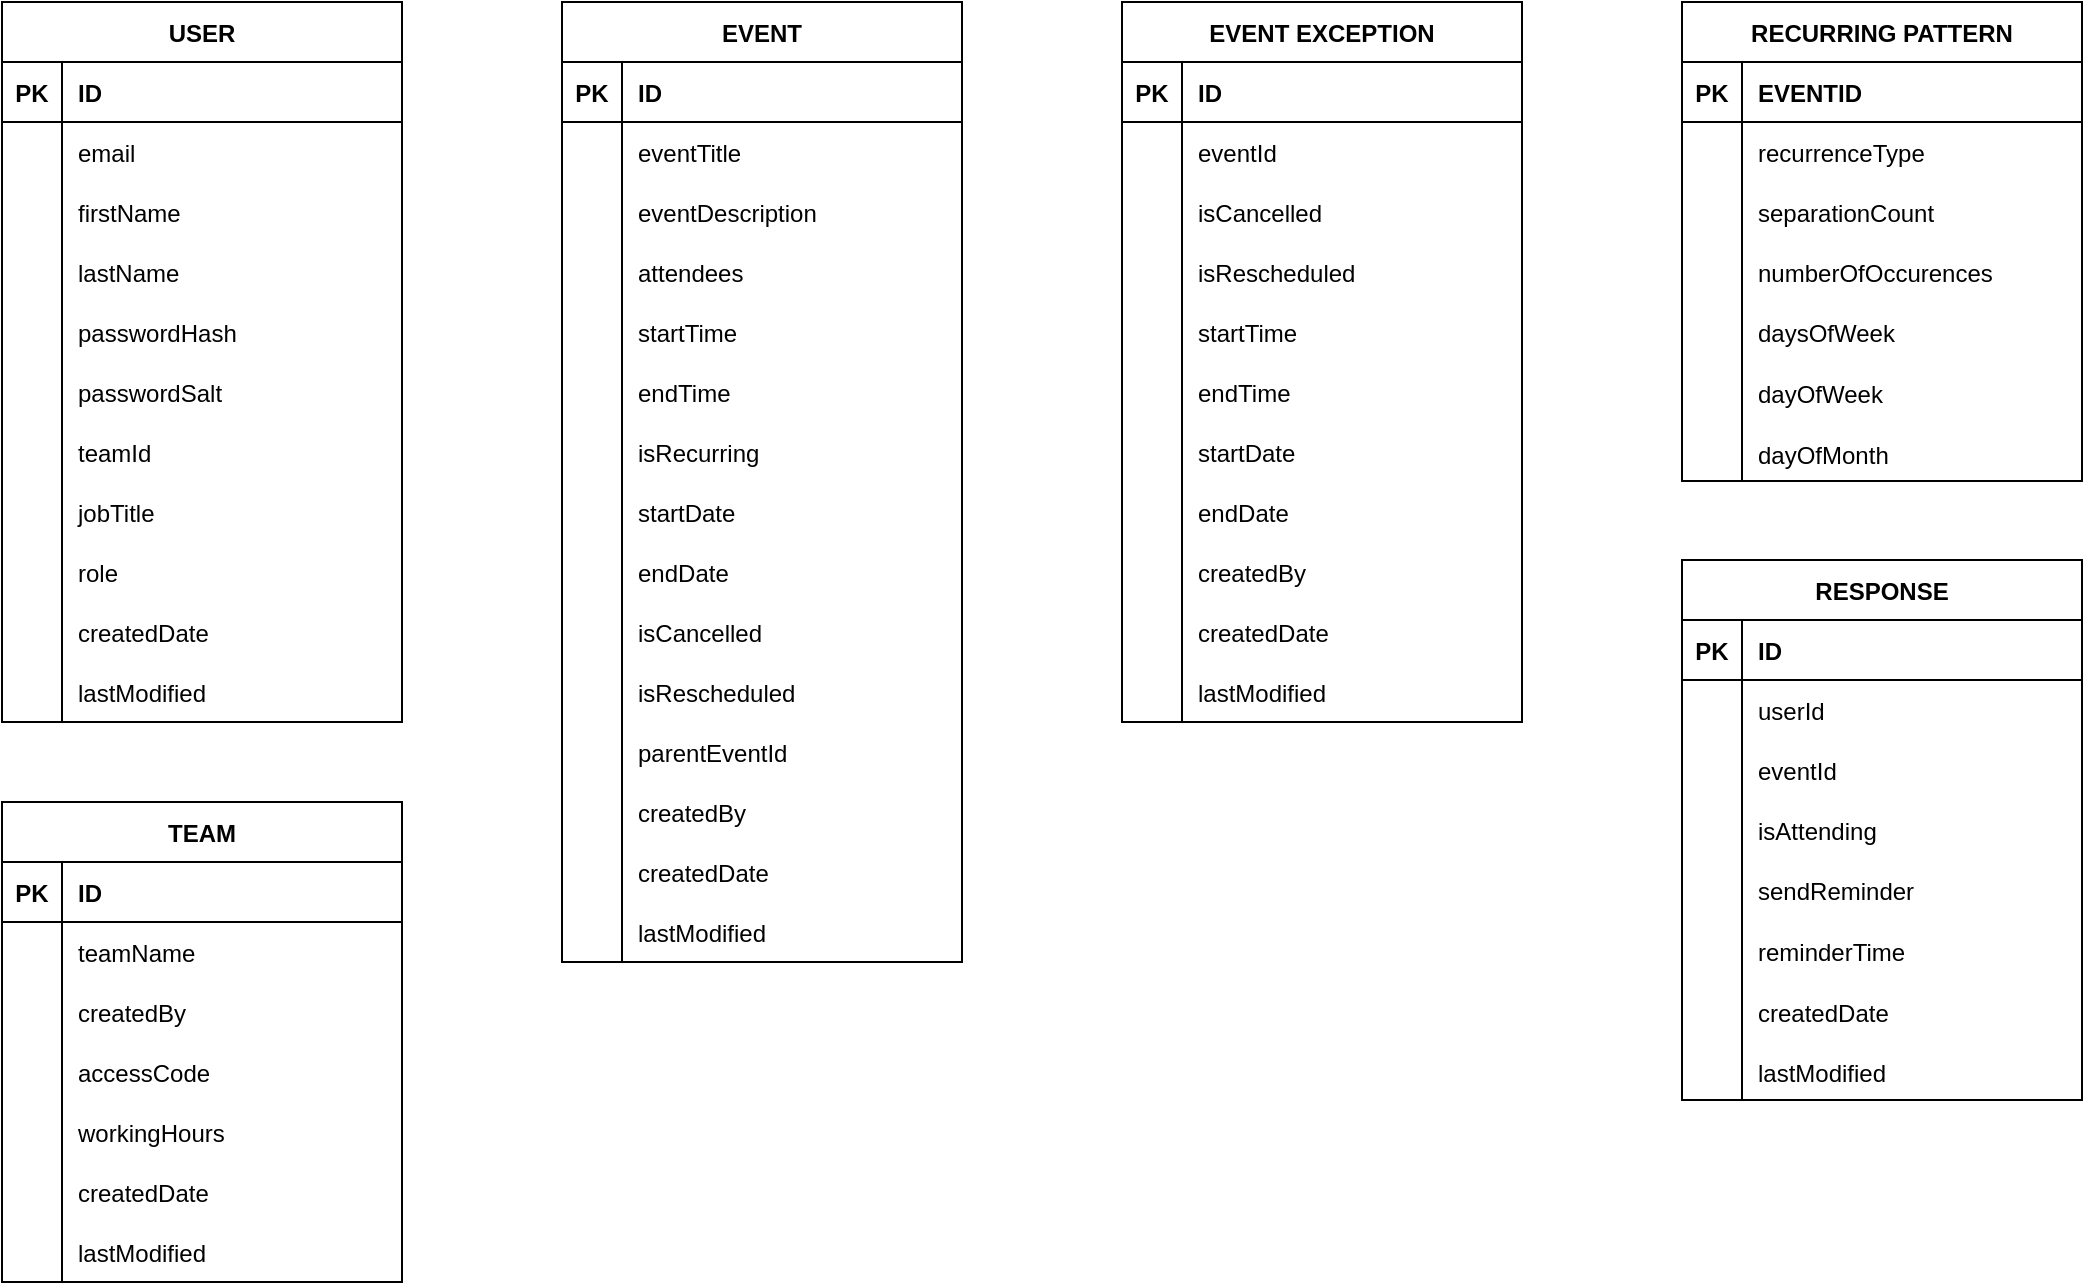 <mxfile version="21.2.8" type="device">
  <diagram id="R2lEEEUBdFMjLlhIrx00" name="Page-1">
    <mxGraphModel dx="1465" dy="653" grid="1" gridSize="10" guides="1" tooltips="1" connect="1" arrows="1" fold="1" page="1" pageScale="1" pageWidth="1169" pageHeight="827" math="0" shadow="0" extFonts="Permanent Marker^https://fonts.googleapis.com/css?family=Permanent+Marker">
      <root>
        <mxCell id="0" />
        <mxCell id="1" parent="0" />
        <object label="USER" teamId="teamId&#xa;teamId&#xa;" placeholders="1" id="lhX8aBAA-CN6_TQrvfnU-5">
          <mxCell style="shape=table;startSize=30;container=1;collapsible=1;childLayout=tableLayout;fixedRows=1;rowLines=0;fontStyle=1;align=center;resizeLast=1;movable=1;resizable=1;rotatable=1;deletable=1;editable=1;connectable=1;" parent="1" vertex="1">
            <mxGeometry x="80" y="80" width="200" height="360" as="geometry">
              <mxRectangle x="440" y="80" width="70" height="30" as="alternateBounds" />
            </mxGeometry>
          </mxCell>
        </object>
        <mxCell id="lhX8aBAA-CN6_TQrvfnU-6" value="" style="shape=tableRow;horizontal=0;startSize=0;swimlaneHead=0;swimlaneBody=0;fillColor=none;collapsible=0;dropTarget=0;points=[[0,0.5],[1,0.5]];portConstraint=eastwest;top=0;left=0;right=0;bottom=1;" parent="lhX8aBAA-CN6_TQrvfnU-5" vertex="1">
          <mxGeometry y="30" width="200" height="30" as="geometry" />
        </mxCell>
        <mxCell id="lhX8aBAA-CN6_TQrvfnU-7" value="PK" style="shape=partialRectangle;connectable=0;fillColor=none;top=0;left=0;bottom=0;right=0;fontStyle=1;overflow=hidden;" parent="lhX8aBAA-CN6_TQrvfnU-6" vertex="1">
          <mxGeometry width="30" height="30" as="geometry">
            <mxRectangle width="30" height="30" as="alternateBounds" />
          </mxGeometry>
        </mxCell>
        <mxCell id="lhX8aBAA-CN6_TQrvfnU-8" value="ID" style="shape=partialRectangle;connectable=0;fillColor=none;top=0;left=0;bottom=0;right=0;align=left;spacingLeft=6;fontStyle=1;overflow=hidden;" parent="lhX8aBAA-CN6_TQrvfnU-6" vertex="1">
          <mxGeometry x="30" width="170" height="30" as="geometry">
            <mxRectangle width="170" height="30" as="alternateBounds" />
          </mxGeometry>
        </mxCell>
        <mxCell id="lhX8aBAA-CN6_TQrvfnU-9" value="" style="shape=tableRow;horizontal=0;startSize=0;swimlaneHead=0;swimlaneBody=0;fillColor=none;collapsible=0;dropTarget=0;points=[[0,0.5],[1,0.5]];portConstraint=eastwest;top=0;left=0;right=0;bottom=0;" parent="lhX8aBAA-CN6_TQrvfnU-5" vertex="1">
          <mxGeometry y="60" width="200" height="30" as="geometry" />
        </mxCell>
        <mxCell id="lhX8aBAA-CN6_TQrvfnU-10" value="" style="shape=partialRectangle;connectable=0;fillColor=none;top=0;left=0;bottom=0;right=0;editable=1;overflow=hidden;" parent="lhX8aBAA-CN6_TQrvfnU-9" vertex="1">
          <mxGeometry width="30" height="30" as="geometry">
            <mxRectangle width="30" height="30" as="alternateBounds" />
          </mxGeometry>
        </mxCell>
        <mxCell id="lhX8aBAA-CN6_TQrvfnU-11" value="email" style="shape=partialRectangle;connectable=0;fillColor=none;top=0;left=0;bottom=0;right=0;align=left;spacingLeft=6;overflow=hidden;" parent="lhX8aBAA-CN6_TQrvfnU-9" vertex="1">
          <mxGeometry x="30" width="170" height="30" as="geometry">
            <mxRectangle width="170" height="30" as="alternateBounds" />
          </mxGeometry>
        </mxCell>
        <mxCell id="lhX8aBAA-CN6_TQrvfnU-12" value="" style="shape=tableRow;horizontal=0;startSize=0;swimlaneHead=0;swimlaneBody=0;fillColor=none;collapsible=0;dropTarget=0;points=[[0,0.5],[1,0.5]];portConstraint=eastwest;top=0;left=0;right=0;bottom=0;" parent="lhX8aBAA-CN6_TQrvfnU-5" vertex="1">
          <mxGeometry y="90" width="200" height="30" as="geometry" />
        </mxCell>
        <mxCell id="lhX8aBAA-CN6_TQrvfnU-13" value="" style="shape=partialRectangle;connectable=0;fillColor=none;top=0;left=0;bottom=0;right=0;editable=1;overflow=hidden;" parent="lhX8aBAA-CN6_TQrvfnU-12" vertex="1">
          <mxGeometry width="30" height="30" as="geometry">
            <mxRectangle width="30" height="30" as="alternateBounds" />
          </mxGeometry>
        </mxCell>
        <mxCell id="lhX8aBAA-CN6_TQrvfnU-14" value="firstName" style="shape=partialRectangle;connectable=0;fillColor=none;top=0;left=0;bottom=0;right=0;align=left;spacingLeft=6;overflow=hidden;" parent="lhX8aBAA-CN6_TQrvfnU-12" vertex="1">
          <mxGeometry x="30" width="170" height="30" as="geometry">
            <mxRectangle width="170" height="30" as="alternateBounds" />
          </mxGeometry>
        </mxCell>
        <mxCell id="lhX8aBAA-CN6_TQrvfnU-15" value="" style="shape=tableRow;horizontal=0;startSize=0;swimlaneHead=0;swimlaneBody=0;fillColor=none;collapsible=0;dropTarget=0;points=[[0,0.5],[1,0.5]];portConstraint=eastwest;top=0;left=0;right=0;bottom=0;" parent="lhX8aBAA-CN6_TQrvfnU-5" vertex="1">
          <mxGeometry y="120" width="200" height="30" as="geometry" />
        </mxCell>
        <mxCell id="lhX8aBAA-CN6_TQrvfnU-16" value="" style="shape=partialRectangle;connectable=0;fillColor=none;top=0;left=0;bottom=0;right=0;editable=1;overflow=hidden;" parent="lhX8aBAA-CN6_TQrvfnU-15" vertex="1">
          <mxGeometry width="30" height="30" as="geometry">
            <mxRectangle width="30" height="30" as="alternateBounds" />
          </mxGeometry>
        </mxCell>
        <object label="lastName" teamId="" id="lhX8aBAA-CN6_TQrvfnU-17">
          <mxCell style="shape=partialRectangle;connectable=0;fillColor=none;top=0;left=0;bottom=0;right=0;align=left;spacingLeft=6;overflow=hidden;" parent="lhX8aBAA-CN6_TQrvfnU-15" vertex="1">
            <mxGeometry x="30" width="170" height="30" as="geometry">
              <mxRectangle width="170" height="30" as="alternateBounds" />
            </mxGeometry>
          </mxCell>
        </object>
        <object label="passwordHash" teamId="" id="lhX8aBAA-CN6_TQrvfnU-18">
          <mxCell style="shape=partialRectangle;connectable=0;fillColor=none;top=0;left=0;bottom=0;right=0;align=left;spacingLeft=6;overflow=hidden;" parent="1" vertex="1">
            <mxGeometry x="110" y="230" width="150" height="30" as="geometry">
              <mxRectangle width="150" height="30" as="alternateBounds" />
            </mxGeometry>
          </mxCell>
        </object>
        <object label="passwordSalt" teamId="" id="lhX8aBAA-CN6_TQrvfnU-19">
          <mxCell style="shape=partialRectangle;connectable=0;fillColor=none;top=0;left=0;bottom=0;right=0;align=left;spacingLeft=6;overflow=hidden;" parent="1" vertex="1">
            <mxGeometry x="110" y="260" width="150" height="30" as="geometry">
              <mxRectangle width="150" height="30" as="alternateBounds" />
            </mxGeometry>
          </mxCell>
        </object>
        <object label="teamId" teamId="" id="lhX8aBAA-CN6_TQrvfnU-20">
          <mxCell style="shape=partialRectangle;connectable=0;fillColor=none;top=0;left=0;bottom=0;right=0;align=left;spacingLeft=6;overflow=hidden;" parent="1" vertex="1">
            <mxGeometry x="110" y="290" width="150" height="30" as="geometry">
              <mxRectangle width="150" height="30" as="alternateBounds" />
            </mxGeometry>
          </mxCell>
        </object>
        <object label="jobTitle" teamId="" id="lhX8aBAA-CN6_TQrvfnU-21">
          <mxCell style="shape=partialRectangle;connectable=0;fillColor=none;top=0;left=0;bottom=0;right=0;align=left;spacingLeft=6;overflow=hidden;" parent="1" vertex="1">
            <mxGeometry x="110" y="320" width="150" height="30" as="geometry">
              <mxRectangle width="150" height="30" as="alternateBounds" />
            </mxGeometry>
          </mxCell>
        </object>
        <mxCell id="lhX8aBAA-CN6_TQrvfnU-22" value="" style="endArrow=none;html=1;rounded=0;" parent="1" edge="1">
          <mxGeometry width="50" height="50" relative="1" as="geometry">
            <mxPoint x="110" y="440" as="sourcePoint" />
            <mxPoint x="110" y="230" as="targetPoint" />
          </mxGeometry>
        </mxCell>
        <object label="TEAM" teamId="teamId&#xa;teamId&#xa;" placeholders="1" id="lhX8aBAA-CN6_TQrvfnU-23">
          <mxCell style="shape=table;startSize=30;container=1;collapsible=1;childLayout=tableLayout;fixedRows=1;rowLines=0;fontStyle=1;align=center;resizeLast=1;movable=1;resizable=1;rotatable=1;deletable=1;editable=1;connectable=1;" parent="1" vertex="1">
            <mxGeometry x="80" y="480" width="200" height="240" as="geometry">
              <mxRectangle x="440" y="80" width="70" height="30" as="alternateBounds" />
            </mxGeometry>
          </mxCell>
        </object>
        <mxCell id="lhX8aBAA-CN6_TQrvfnU-24" value="" style="shape=tableRow;horizontal=0;startSize=0;swimlaneHead=0;swimlaneBody=0;fillColor=none;collapsible=0;dropTarget=0;points=[[0,0.5],[1,0.5]];portConstraint=eastwest;top=0;left=0;right=0;bottom=1;" parent="lhX8aBAA-CN6_TQrvfnU-23" vertex="1">
          <mxGeometry y="30" width="200" height="30" as="geometry" />
        </mxCell>
        <mxCell id="lhX8aBAA-CN6_TQrvfnU-25" value="PK" style="shape=partialRectangle;connectable=0;fillColor=none;top=0;left=0;bottom=0;right=0;fontStyle=1;overflow=hidden;" parent="lhX8aBAA-CN6_TQrvfnU-24" vertex="1">
          <mxGeometry width="30" height="30" as="geometry">
            <mxRectangle width="30" height="30" as="alternateBounds" />
          </mxGeometry>
        </mxCell>
        <mxCell id="lhX8aBAA-CN6_TQrvfnU-26" value="ID" style="shape=partialRectangle;connectable=0;fillColor=none;top=0;left=0;bottom=0;right=0;align=left;spacingLeft=6;fontStyle=1;overflow=hidden;" parent="lhX8aBAA-CN6_TQrvfnU-24" vertex="1">
          <mxGeometry x="30" width="170" height="30" as="geometry">
            <mxRectangle width="170" height="30" as="alternateBounds" />
          </mxGeometry>
        </mxCell>
        <mxCell id="lhX8aBAA-CN6_TQrvfnU-27" value="" style="shape=tableRow;horizontal=0;startSize=0;swimlaneHead=0;swimlaneBody=0;fillColor=none;collapsible=0;dropTarget=0;points=[[0,0.5],[1,0.5]];portConstraint=eastwest;top=0;left=0;right=0;bottom=0;" parent="lhX8aBAA-CN6_TQrvfnU-23" vertex="1">
          <mxGeometry y="60" width="200" height="30" as="geometry" />
        </mxCell>
        <mxCell id="lhX8aBAA-CN6_TQrvfnU-28" value="" style="shape=partialRectangle;connectable=0;fillColor=none;top=0;left=0;bottom=0;right=0;editable=1;overflow=hidden;" parent="lhX8aBAA-CN6_TQrvfnU-27" vertex="1">
          <mxGeometry width="30" height="30" as="geometry">
            <mxRectangle width="30" height="30" as="alternateBounds" />
          </mxGeometry>
        </mxCell>
        <mxCell id="lhX8aBAA-CN6_TQrvfnU-29" value="teamName" style="shape=partialRectangle;connectable=0;fillColor=none;top=0;left=0;bottom=0;right=0;align=left;spacingLeft=6;overflow=hidden;" parent="lhX8aBAA-CN6_TQrvfnU-27" vertex="1">
          <mxGeometry x="30" width="170" height="30" as="geometry">
            <mxRectangle width="170" height="30" as="alternateBounds" />
          </mxGeometry>
        </mxCell>
        <mxCell id="lhX8aBAA-CN6_TQrvfnU-30" value="" style="shape=tableRow;horizontal=0;startSize=0;swimlaneHead=0;swimlaneBody=0;fillColor=none;collapsible=0;dropTarget=0;points=[[0,0.5],[1,0.5]];portConstraint=eastwest;top=0;left=0;right=0;bottom=0;" parent="lhX8aBAA-CN6_TQrvfnU-23" vertex="1">
          <mxGeometry y="90" width="200" height="30" as="geometry" />
        </mxCell>
        <mxCell id="lhX8aBAA-CN6_TQrvfnU-31" value="" style="shape=partialRectangle;connectable=0;fillColor=none;top=0;left=0;bottom=0;right=0;editable=1;overflow=hidden;" parent="lhX8aBAA-CN6_TQrvfnU-30" vertex="1">
          <mxGeometry width="30" height="30" as="geometry">
            <mxRectangle width="30" height="30" as="alternateBounds" />
          </mxGeometry>
        </mxCell>
        <mxCell id="lhX8aBAA-CN6_TQrvfnU-32" value="createdBy" style="shape=partialRectangle;connectable=0;fillColor=none;top=0;left=0;bottom=0;right=0;align=left;spacingLeft=6;overflow=hidden;" parent="lhX8aBAA-CN6_TQrvfnU-30" vertex="1">
          <mxGeometry x="30" width="170" height="30" as="geometry">
            <mxRectangle width="170" height="30" as="alternateBounds" />
          </mxGeometry>
        </mxCell>
        <mxCell id="lhX8aBAA-CN6_TQrvfnU-33" value="" style="shape=tableRow;horizontal=0;startSize=0;swimlaneHead=0;swimlaneBody=0;fillColor=none;collapsible=0;dropTarget=0;points=[[0,0.5],[1,0.5]];portConstraint=eastwest;top=0;left=0;right=0;bottom=0;" parent="lhX8aBAA-CN6_TQrvfnU-23" vertex="1">
          <mxGeometry y="120" width="200" height="30" as="geometry" />
        </mxCell>
        <mxCell id="lhX8aBAA-CN6_TQrvfnU-34" value="" style="shape=partialRectangle;connectable=0;fillColor=none;top=0;left=0;bottom=0;right=0;editable=1;overflow=hidden;" parent="lhX8aBAA-CN6_TQrvfnU-33" vertex="1">
          <mxGeometry width="30" height="30" as="geometry">
            <mxRectangle width="30" height="30" as="alternateBounds" />
          </mxGeometry>
        </mxCell>
        <object label="accessCode" teamId="" id="lhX8aBAA-CN6_TQrvfnU-35">
          <mxCell style="shape=partialRectangle;connectable=0;fillColor=none;top=0;left=0;bottom=0;right=0;align=left;spacingLeft=6;overflow=hidden;" parent="lhX8aBAA-CN6_TQrvfnU-33" vertex="1">
            <mxGeometry x="30" width="170" height="30" as="geometry">
              <mxRectangle width="170" height="30" as="alternateBounds" />
            </mxGeometry>
          </mxCell>
        </object>
        <object label="EVENT" teamId="teamId&#xa;teamId&#xa;" placeholders="1" id="ROYj8HqKsCZeWACCtqD5-10">
          <mxCell style="shape=table;startSize=30;container=1;collapsible=1;childLayout=tableLayout;fixedRows=1;rowLines=0;fontStyle=1;align=center;resizeLast=1;movable=1;resizable=1;rotatable=1;deletable=1;editable=1;connectable=1;" parent="1" vertex="1">
            <mxGeometry x="360" y="80" width="200" height="480" as="geometry">
              <mxRectangle x="440" y="80" width="70" height="30" as="alternateBounds" />
            </mxGeometry>
          </mxCell>
        </object>
        <mxCell id="ROYj8HqKsCZeWACCtqD5-11" value="" style="shape=tableRow;horizontal=0;startSize=0;swimlaneHead=0;swimlaneBody=0;fillColor=none;collapsible=0;dropTarget=0;points=[[0,0.5],[1,0.5]];portConstraint=eastwest;top=0;left=0;right=0;bottom=1;" parent="ROYj8HqKsCZeWACCtqD5-10" vertex="1">
          <mxGeometry y="30" width="200" height="30" as="geometry" />
        </mxCell>
        <mxCell id="ROYj8HqKsCZeWACCtqD5-12" value="PK" style="shape=partialRectangle;connectable=0;fillColor=none;top=0;left=0;bottom=0;right=0;fontStyle=1;overflow=hidden;" parent="ROYj8HqKsCZeWACCtqD5-11" vertex="1">
          <mxGeometry width="30" height="30" as="geometry">
            <mxRectangle width="30" height="30" as="alternateBounds" />
          </mxGeometry>
        </mxCell>
        <mxCell id="ROYj8HqKsCZeWACCtqD5-13" value="ID" style="shape=partialRectangle;connectable=0;fillColor=none;top=0;left=0;bottom=0;right=0;align=left;spacingLeft=6;fontStyle=1;overflow=hidden;" parent="ROYj8HqKsCZeWACCtqD5-11" vertex="1">
          <mxGeometry x="30" width="170" height="30" as="geometry">
            <mxRectangle width="170" height="30" as="alternateBounds" />
          </mxGeometry>
        </mxCell>
        <mxCell id="ROYj8HqKsCZeWACCtqD5-14" value="" style="shape=tableRow;horizontal=0;startSize=0;swimlaneHead=0;swimlaneBody=0;fillColor=none;collapsible=0;dropTarget=0;points=[[0,0.5],[1,0.5]];portConstraint=eastwest;top=0;left=0;right=0;bottom=0;" parent="ROYj8HqKsCZeWACCtqD5-10" vertex="1">
          <mxGeometry y="60" width="200" height="30" as="geometry" />
        </mxCell>
        <mxCell id="ROYj8HqKsCZeWACCtqD5-15" value="" style="shape=partialRectangle;connectable=0;fillColor=none;top=0;left=0;bottom=0;right=0;editable=1;overflow=hidden;" parent="ROYj8HqKsCZeWACCtqD5-14" vertex="1">
          <mxGeometry width="30" height="30" as="geometry">
            <mxRectangle width="30" height="30" as="alternateBounds" />
          </mxGeometry>
        </mxCell>
        <mxCell id="ROYj8HqKsCZeWACCtqD5-16" value="eventTitle" style="shape=partialRectangle;connectable=0;fillColor=none;top=0;left=0;bottom=0;right=0;align=left;spacingLeft=6;overflow=hidden;" parent="ROYj8HqKsCZeWACCtqD5-14" vertex="1">
          <mxGeometry x="30" width="170" height="30" as="geometry">
            <mxRectangle width="170" height="30" as="alternateBounds" />
          </mxGeometry>
        </mxCell>
        <mxCell id="ROYj8HqKsCZeWACCtqD5-17" value="" style="shape=tableRow;horizontal=0;startSize=0;swimlaneHead=0;swimlaneBody=0;fillColor=none;collapsible=0;dropTarget=0;points=[[0,0.5],[1,0.5]];portConstraint=eastwest;top=0;left=0;right=0;bottom=0;" parent="ROYj8HqKsCZeWACCtqD5-10" vertex="1">
          <mxGeometry y="90" width="200" height="30" as="geometry" />
        </mxCell>
        <mxCell id="ROYj8HqKsCZeWACCtqD5-18" value="" style="shape=partialRectangle;connectable=0;fillColor=none;top=0;left=0;bottom=0;right=0;editable=1;overflow=hidden;" parent="ROYj8HqKsCZeWACCtqD5-17" vertex="1">
          <mxGeometry width="30" height="30" as="geometry">
            <mxRectangle width="30" height="30" as="alternateBounds" />
          </mxGeometry>
        </mxCell>
        <mxCell id="ROYj8HqKsCZeWACCtqD5-19" value="eventDescription" style="shape=partialRectangle;connectable=0;fillColor=none;top=0;left=0;bottom=0;right=0;align=left;spacingLeft=6;overflow=hidden;" parent="ROYj8HqKsCZeWACCtqD5-17" vertex="1">
          <mxGeometry x="30" width="170" height="30" as="geometry">
            <mxRectangle width="170" height="30" as="alternateBounds" />
          </mxGeometry>
        </mxCell>
        <mxCell id="ROYj8HqKsCZeWACCtqD5-20" value="" style="shape=tableRow;horizontal=0;startSize=0;swimlaneHead=0;swimlaneBody=0;fillColor=none;collapsible=0;dropTarget=0;points=[[0,0.5],[1,0.5]];portConstraint=eastwest;top=0;left=0;right=0;bottom=0;" parent="ROYj8HqKsCZeWACCtqD5-10" vertex="1">
          <mxGeometry y="120" width="200" height="30" as="geometry" />
        </mxCell>
        <mxCell id="ROYj8HqKsCZeWACCtqD5-21" value="" style="shape=partialRectangle;connectable=0;fillColor=none;top=0;left=0;bottom=0;right=0;editable=1;overflow=hidden;" parent="ROYj8HqKsCZeWACCtqD5-20" vertex="1">
          <mxGeometry width="30" height="30" as="geometry">
            <mxRectangle width="30" height="30" as="alternateBounds" />
          </mxGeometry>
        </mxCell>
        <object label="attendees" teamId="" id="ROYj8HqKsCZeWACCtqD5-22">
          <mxCell style="shape=partialRectangle;connectable=0;fillColor=none;top=0;left=0;bottom=0;right=0;align=left;spacingLeft=6;overflow=hidden;" parent="ROYj8HqKsCZeWACCtqD5-20" vertex="1">
            <mxGeometry x="30" width="170" height="30" as="geometry">
              <mxRectangle width="170" height="30" as="alternateBounds" />
            </mxGeometry>
          </mxCell>
        </object>
        <object label="startTime" teamId="" id="ROYj8HqKsCZeWACCtqD5-23">
          <mxCell style="shape=partialRectangle;connectable=0;fillColor=none;top=0;left=0;bottom=0;right=0;align=left;spacingLeft=6;overflow=hidden;" parent="1" vertex="1">
            <mxGeometry x="390" y="230" width="150" height="30" as="geometry">
              <mxRectangle width="150" height="30" as="alternateBounds" />
            </mxGeometry>
          </mxCell>
        </object>
        <object label="endTime" teamId="" id="ROYj8HqKsCZeWACCtqD5-24">
          <mxCell style="shape=partialRectangle;connectable=0;fillColor=none;top=0;left=0;bottom=0;right=0;align=left;spacingLeft=6;overflow=hidden;" parent="1" vertex="1">
            <mxGeometry x="390" y="260" width="150" height="30" as="geometry">
              <mxRectangle width="150" height="30" as="alternateBounds" />
            </mxGeometry>
          </mxCell>
        </object>
        <object label="isRecurring" teamId="" id="ROYj8HqKsCZeWACCtqD5-25">
          <mxCell style="shape=partialRectangle;connectable=0;fillColor=none;top=0;left=0;bottom=0;right=0;align=left;spacingLeft=6;overflow=hidden;" parent="1" vertex="1">
            <mxGeometry x="390" y="290" width="150" height="30" as="geometry">
              <mxRectangle width="150" height="30" as="alternateBounds" />
            </mxGeometry>
          </mxCell>
        </object>
        <object label="startDate" teamId="" id="ROYj8HqKsCZeWACCtqD5-26">
          <mxCell style="shape=partialRectangle;connectable=0;fillColor=none;top=0;left=0;bottom=0;right=0;align=left;spacingLeft=6;overflow=hidden;" parent="1" vertex="1">
            <mxGeometry x="390" y="320" width="150" height="30" as="geometry">
              <mxRectangle width="150" height="30" as="alternateBounds" />
            </mxGeometry>
          </mxCell>
        </object>
        <mxCell id="ROYj8HqKsCZeWACCtqD5-27" value="" style="endArrow=none;html=1;rounded=0;" parent="1" edge="1">
          <mxGeometry width="50" height="50" relative="1" as="geometry">
            <mxPoint x="390" y="560" as="sourcePoint" />
            <mxPoint x="390" y="230" as="targetPoint" />
          </mxGeometry>
        </mxCell>
        <object label="RESPONSE" teamId="teamId&#xa;teamId&#xa;" placeholders="1" id="ROYj8HqKsCZeWACCtqD5-28">
          <mxCell style="shape=table;startSize=30;container=1;collapsible=1;childLayout=tableLayout;fixedRows=1;rowLines=0;fontStyle=1;align=center;resizeLast=1;movable=1;resizable=1;rotatable=1;deletable=1;editable=1;connectable=1;" parent="1" vertex="1">
            <mxGeometry x="920" y="359" width="200" height="270" as="geometry">
              <mxRectangle x="440" y="80" width="70" height="30" as="alternateBounds" />
            </mxGeometry>
          </mxCell>
        </object>
        <mxCell id="ROYj8HqKsCZeWACCtqD5-29" value="" style="shape=tableRow;horizontal=0;startSize=0;swimlaneHead=0;swimlaneBody=0;fillColor=none;collapsible=0;dropTarget=0;points=[[0,0.5],[1,0.5]];portConstraint=eastwest;top=0;left=0;right=0;bottom=1;" parent="ROYj8HqKsCZeWACCtqD5-28" vertex="1">
          <mxGeometry y="30" width="200" height="30" as="geometry" />
        </mxCell>
        <mxCell id="ROYj8HqKsCZeWACCtqD5-30" value="PK" style="shape=partialRectangle;connectable=0;fillColor=none;top=0;left=0;bottom=0;right=0;fontStyle=1;overflow=hidden;" parent="ROYj8HqKsCZeWACCtqD5-29" vertex="1">
          <mxGeometry width="30" height="30" as="geometry">
            <mxRectangle width="30" height="30" as="alternateBounds" />
          </mxGeometry>
        </mxCell>
        <mxCell id="ROYj8HqKsCZeWACCtqD5-31" value="ID" style="shape=partialRectangle;connectable=0;fillColor=none;top=0;left=0;bottom=0;right=0;align=left;spacingLeft=6;fontStyle=1;overflow=hidden;" parent="ROYj8HqKsCZeWACCtqD5-29" vertex="1">
          <mxGeometry x="30" width="170" height="30" as="geometry">
            <mxRectangle width="170" height="30" as="alternateBounds" />
          </mxGeometry>
        </mxCell>
        <mxCell id="ROYj8HqKsCZeWACCtqD5-32" value="" style="shape=tableRow;horizontal=0;startSize=0;swimlaneHead=0;swimlaneBody=0;fillColor=none;collapsible=0;dropTarget=0;points=[[0,0.5],[1,0.5]];portConstraint=eastwest;top=0;left=0;right=0;bottom=0;" parent="ROYj8HqKsCZeWACCtqD5-28" vertex="1">
          <mxGeometry y="60" width="200" height="30" as="geometry" />
        </mxCell>
        <mxCell id="ROYj8HqKsCZeWACCtqD5-33" value="" style="shape=partialRectangle;connectable=0;fillColor=none;top=0;left=0;bottom=0;right=0;editable=1;overflow=hidden;" parent="ROYj8HqKsCZeWACCtqD5-32" vertex="1">
          <mxGeometry width="30" height="30" as="geometry">
            <mxRectangle width="30" height="30" as="alternateBounds" />
          </mxGeometry>
        </mxCell>
        <mxCell id="ROYj8HqKsCZeWACCtqD5-34" value="userId" style="shape=partialRectangle;connectable=0;fillColor=none;top=0;left=0;bottom=0;right=0;align=left;spacingLeft=6;overflow=hidden;" parent="ROYj8HqKsCZeWACCtqD5-32" vertex="1">
          <mxGeometry x="30" width="170" height="30" as="geometry">
            <mxRectangle width="170" height="30" as="alternateBounds" />
          </mxGeometry>
        </mxCell>
        <mxCell id="ROYj8HqKsCZeWACCtqD5-35" value="" style="shape=tableRow;horizontal=0;startSize=0;swimlaneHead=0;swimlaneBody=0;fillColor=none;collapsible=0;dropTarget=0;points=[[0,0.5],[1,0.5]];portConstraint=eastwest;top=0;left=0;right=0;bottom=0;" parent="ROYj8HqKsCZeWACCtqD5-28" vertex="1">
          <mxGeometry y="90" width="200" height="30" as="geometry" />
        </mxCell>
        <mxCell id="ROYj8HqKsCZeWACCtqD5-36" value="" style="shape=partialRectangle;connectable=0;fillColor=none;top=0;left=0;bottom=0;right=0;editable=1;overflow=hidden;" parent="ROYj8HqKsCZeWACCtqD5-35" vertex="1">
          <mxGeometry width="30" height="30" as="geometry">
            <mxRectangle width="30" height="30" as="alternateBounds" />
          </mxGeometry>
        </mxCell>
        <mxCell id="ROYj8HqKsCZeWACCtqD5-37" value="eventId" style="shape=partialRectangle;connectable=0;fillColor=none;top=0;left=0;bottom=0;right=0;align=left;spacingLeft=6;overflow=hidden;" parent="ROYj8HqKsCZeWACCtqD5-35" vertex="1">
          <mxGeometry x="30" width="170" height="30" as="geometry">
            <mxRectangle width="170" height="30" as="alternateBounds" />
          </mxGeometry>
        </mxCell>
        <mxCell id="ROYj8HqKsCZeWACCtqD5-38" value="" style="shape=tableRow;horizontal=0;startSize=0;swimlaneHead=0;swimlaneBody=0;fillColor=none;collapsible=0;dropTarget=0;points=[[0,0.5],[1,0.5]];portConstraint=eastwest;top=0;left=0;right=0;bottom=0;" parent="ROYj8HqKsCZeWACCtqD5-28" vertex="1">
          <mxGeometry y="120" width="200" height="30" as="geometry" />
        </mxCell>
        <mxCell id="ROYj8HqKsCZeWACCtqD5-39" value="" style="shape=partialRectangle;connectable=0;fillColor=none;top=0;left=0;bottom=0;right=0;editable=1;overflow=hidden;" parent="ROYj8HqKsCZeWACCtqD5-38" vertex="1">
          <mxGeometry width="30" height="30" as="geometry">
            <mxRectangle width="30" height="30" as="alternateBounds" />
          </mxGeometry>
        </mxCell>
        <object label="isAttending" teamId="" id="ROYj8HqKsCZeWACCtqD5-40">
          <mxCell style="shape=partialRectangle;connectable=0;fillColor=none;top=0;left=0;bottom=0;right=0;align=left;spacingLeft=6;overflow=hidden;" parent="ROYj8HqKsCZeWACCtqD5-38" vertex="1">
            <mxGeometry x="30" width="170" height="30" as="geometry">
              <mxRectangle width="170" height="30" as="alternateBounds" />
            </mxGeometry>
          </mxCell>
        </object>
        <object label="sendReminder" teamId="" id="ROYj8HqKsCZeWACCtqD5-41">
          <mxCell style="shape=partialRectangle;connectable=0;fillColor=none;top=0;left=0;bottom=0;right=0;align=left;spacingLeft=6;overflow=hidden;" parent="1" vertex="1">
            <mxGeometry x="950" y="509" width="170" height="30" as="geometry">
              <mxRectangle width="150" height="30" as="alternateBounds" />
            </mxGeometry>
          </mxCell>
        </object>
        <object label="reminderTime" teamId="" id="ROYj8HqKsCZeWACCtqD5-42">
          <mxCell style="shape=partialRectangle;connectable=0;fillColor=none;top=0;left=0;bottom=0;right=0;align=left;spacingLeft=6;overflow=hidden;" parent="1" vertex="1">
            <mxGeometry x="950" y="539" width="170" height="31" as="geometry">
              <mxRectangle width="150" height="30" as="alternateBounds" />
            </mxGeometry>
          </mxCell>
        </object>
        <mxCell id="ROYj8HqKsCZeWACCtqD5-45" value="" style="endArrow=none;html=1;rounded=0;" parent="1" edge="1">
          <mxGeometry width="50" height="50" relative="1" as="geometry">
            <mxPoint x="950" y="629" as="sourcePoint" />
            <mxPoint x="950" y="509" as="targetPoint" />
          </mxGeometry>
        </mxCell>
        <object label="endDate" teamId="" id="ROYj8HqKsCZeWACCtqD5-46">
          <mxCell style="shape=partialRectangle;connectable=0;fillColor=none;top=0;left=0;bottom=0;right=0;align=left;spacingLeft=6;overflow=hidden;" parent="1" vertex="1">
            <mxGeometry x="390" y="350" width="150" height="30" as="geometry">
              <mxRectangle width="150" height="30" as="alternateBounds" />
            </mxGeometry>
          </mxCell>
        </object>
        <object label="isCancelled" teamId="" id="ROYj8HqKsCZeWACCtqD5-47">
          <mxCell style="shape=partialRectangle;connectable=0;fillColor=none;top=0;left=0;bottom=0;right=0;align=left;spacingLeft=6;overflow=hidden;" parent="1" vertex="1">
            <mxGeometry x="390" y="380" width="150" height="30" as="geometry">
              <mxRectangle width="150" height="30" as="alternateBounds" />
            </mxGeometry>
          </mxCell>
        </object>
        <object label="isRescheduled" teamId="" id="ROYj8HqKsCZeWACCtqD5-48">
          <mxCell style="shape=partialRectangle;connectable=0;fillColor=none;top=0;left=0;bottom=0;right=0;align=left;spacingLeft=6;overflow=hidden;" parent="1" vertex="1">
            <mxGeometry x="390" y="410" width="150" height="30" as="geometry">
              <mxRectangle width="150" height="30" as="alternateBounds" />
            </mxGeometry>
          </mxCell>
        </object>
        <object label="" teamId="" id="ROYj8HqKsCZeWACCtqD5-49">
          <mxCell style="shape=partialRectangle;connectable=0;fillColor=none;top=0;left=0;bottom=0;right=0;align=left;spacingLeft=6;overflow=hidden;" parent="1" vertex="1">
            <mxGeometry x="110" y="350" width="170" height="30" as="geometry">
              <mxRectangle width="150" height="30" as="alternateBounds" />
            </mxGeometry>
          </mxCell>
        </object>
        <object label="createdDate" teamId="" id="ROYj8HqKsCZeWACCtqD5-50">
          <mxCell style="shape=partialRectangle;connectable=0;fillColor=none;top=0;left=0;bottom=0;right=0;align=left;spacingLeft=6;overflow=hidden;" parent="1" vertex="1">
            <mxGeometry x="110" y="660" width="170" height="30" as="geometry">
              <mxRectangle width="170" height="30" as="alternateBounds" />
            </mxGeometry>
          </mxCell>
        </object>
        <object label="workingHours" teamId="" id="ROYj8HqKsCZeWACCtqD5-51">
          <mxCell style="shape=partialRectangle;connectable=0;fillColor=none;top=0;left=0;bottom=0;right=0;align=left;spacingLeft=6;overflow=hidden;" parent="1" vertex="1">
            <mxGeometry x="110" y="630" width="170" height="30" as="geometry">
              <mxRectangle width="170" height="30" as="alternateBounds" />
            </mxGeometry>
          </mxCell>
        </object>
        <mxCell id="ROYj8HqKsCZeWACCtqD5-52" value="" style="endArrow=none;html=1;rounded=0;" parent="1" edge="1">
          <mxGeometry width="50" height="50" relative="1" as="geometry">
            <mxPoint x="110" y="720" as="sourcePoint" />
            <mxPoint x="110" y="630" as="targetPoint" />
          </mxGeometry>
        </mxCell>
        <object label="createdDate" teamId="" id="ROYj8HqKsCZeWACCtqD5-53">
          <mxCell style="shape=partialRectangle;connectable=0;fillColor=none;top=0;left=0;bottom=0;right=0;align=left;spacingLeft=6;overflow=hidden;" parent="1" vertex="1">
            <mxGeometry x="110" y="380" width="170" height="30" as="geometry">
              <mxRectangle width="170" height="30" as="alternateBounds" />
            </mxGeometry>
          </mxCell>
        </object>
        <object label="parentEventId" teamId="" id="ROYj8HqKsCZeWACCtqD5-54">
          <mxCell style="shape=partialRectangle;connectable=0;fillColor=none;top=0;left=0;bottom=0;right=0;align=left;spacingLeft=6;overflow=hidden;" parent="1" vertex="1">
            <mxGeometry x="390" y="440" width="170" height="30" as="geometry">
              <mxRectangle width="170" height="30" as="alternateBounds" />
            </mxGeometry>
          </mxCell>
        </object>
        <object label="createdDate" teamId="" id="ROYj8HqKsCZeWACCtqD5-55">
          <mxCell style="shape=partialRectangle;connectable=0;fillColor=none;top=0;left=0;bottom=0;right=0;align=left;spacingLeft=6;overflow=hidden;" parent="1" vertex="1">
            <mxGeometry x="950" y="570" width="170" height="30" as="geometry">
              <mxRectangle width="170" height="30" as="alternateBounds" />
            </mxGeometry>
          </mxCell>
        </object>
        <object label="lastModified" teamId="" id="ROYj8HqKsCZeWACCtqD5-56">
          <mxCell style="shape=partialRectangle;connectable=0;fillColor=none;top=0;left=0;bottom=0;right=0;align=left;spacingLeft=6;overflow=hidden;" parent="1" vertex="1">
            <mxGeometry x="110" y="410" width="170" height="30" as="geometry">
              <mxRectangle width="170" height="30" as="alternateBounds" />
            </mxGeometry>
          </mxCell>
        </object>
        <object label="createdBy" teamId="" id="ROYj8HqKsCZeWACCtqD5-57">
          <mxCell style="shape=partialRectangle;connectable=0;fillColor=none;top=0;left=0;bottom=0;right=0;align=left;spacingLeft=6;overflow=hidden;" parent="1" vertex="1">
            <mxGeometry x="390" y="470" width="170" height="30" as="geometry">
              <mxRectangle width="170" height="30" as="alternateBounds" />
            </mxGeometry>
          </mxCell>
        </object>
        <object label="lastModified" teamId="" id="ROYj8HqKsCZeWACCtqD5-58">
          <mxCell style="shape=partialRectangle;connectable=0;fillColor=none;top=0;left=0;bottom=0;right=0;align=left;spacingLeft=6;overflow=hidden;" parent="1" vertex="1">
            <mxGeometry x="950" y="600" width="170" height="30" as="geometry">
              <mxRectangle width="170" height="30" as="alternateBounds" />
            </mxGeometry>
          </mxCell>
        </object>
        <object label="RECURRING PATTERN" teamId="teamId&#xa;teamId&#xa;" placeholders="1" id="ROYj8HqKsCZeWACCtqD5-59">
          <mxCell style="shape=table;startSize=30;container=1;collapsible=1;childLayout=tableLayout;fixedRows=1;rowLines=0;fontStyle=1;align=center;resizeLast=1;movable=1;resizable=1;rotatable=1;deletable=1;editable=1;connectable=1;" parent="1" vertex="1">
            <mxGeometry x="920" y="80" width="200" height="239.5" as="geometry">
              <mxRectangle x="440" y="80" width="70" height="30" as="alternateBounds" />
            </mxGeometry>
          </mxCell>
        </object>
        <mxCell id="ROYj8HqKsCZeWACCtqD5-60" value="" style="shape=tableRow;horizontal=0;startSize=0;swimlaneHead=0;swimlaneBody=0;fillColor=none;collapsible=0;dropTarget=0;points=[[0,0.5],[1,0.5]];portConstraint=eastwest;top=0;left=0;right=0;bottom=1;" parent="ROYj8HqKsCZeWACCtqD5-59" vertex="1">
          <mxGeometry y="30" width="200" height="30" as="geometry" />
        </mxCell>
        <mxCell id="ROYj8HqKsCZeWACCtqD5-61" value="PK" style="shape=partialRectangle;connectable=0;fillColor=none;top=0;left=0;bottom=0;right=0;fontStyle=1;overflow=hidden;" parent="ROYj8HqKsCZeWACCtqD5-60" vertex="1">
          <mxGeometry width="30" height="30" as="geometry">
            <mxRectangle width="30" height="30" as="alternateBounds" />
          </mxGeometry>
        </mxCell>
        <mxCell id="ROYj8HqKsCZeWACCtqD5-62" value="EVENTID" style="shape=partialRectangle;connectable=0;fillColor=none;top=0;left=0;bottom=0;right=0;align=left;spacingLeft=6;fontStyle=1;overflow=hidden;" parent="ROYj8HqKsCZeWACCtqD5-60" vertex="1">
          <mxGeometry x="30" width="170" height="30" as="geometry">
            <mxRectangle width="170" height="30" as="alternateBounds" />
          </mxGeometry>
        </mxCell>
        <mxCell id="ROYj8HqKsCZeWACCtqD5-63" value="" style="shape=tableRow;horizontal=0;startSize=0;swimlaneHead=0;swimlaneBody=0;fillColor=none;collapsible=0;dropTarget=0;points=[[0,0.5],[1,0.5]];portConstraint=eastwest;top=0;left=0;right=0;bottom=0;" parent="ROYj8HqKsCZeWACCtqD5-59" vertex="1">
          <mxGeometry y="60" width="200" height="30" as="geometry" />
        </mxCell>
        <mxCell id="ROYj8HqKsCZeWACCtqD5-64" value="" style="shape=partialRectangle;connectable=0;fillColor=none;top=0;left=0;bottom=0;right=0;editable=1;overflow=hidden;" parent="ROYj8HqKsCZeWACCtqD5-63" vertex="1">
          <mxGeometry width="30" height="30" as="geometry">
            <mxRectangle width="30" height="30" as="alternateBounds" />
          </mxGeometry>
        </mxCell>
        <mxCell id="ROYj8HqKsCZeWACCtqD5-65" value="recurrenceType" style="shape=partialRectangle;connectable=0;fillColor=none;top=0;left=0;bottom=0;right=0;align=left;spacingLeft=6;overflow=hidden;" parent="ROYj8HqKsCZeWACCtqD5-63" vertex="1">
          <mxGeometry x="30" width="170" height="30" as="geometry">
            <mxRectangle width="170" height="30" as="alternateBounds" />
          </mxGeometry>
        </mxCell>
        <mxCell id="ROYj8HqKsCZeWACCtqD5-66" value="" style="shape=tableRow;horizontal=0;startSize=0;swimlaneHead=0;swimlaneBody=0;fillColor=none;collapsible=0;dropTarget=0;points=[[0,0.5],[1,0.5]];portConstraint=eastwest;top=0;left=0;right=0;bottom=0;" parent="ROYj8HqKsCZeWACCtqD5-59" vertex="1">
          <mxGeometry y="90" width="200" height="30" as="geometry" />
        </mxCell>
        <mxCell id="ROYj8HqKsCZeWACCtqD5-67" value="" style="shape=partialRectangle;connectable=0;fillColor=none;top=0;left=0;bottom=0;right=0;editable=1;overflow=hidden;" parent="ROYj8HqKsCZeWACCtqD5-66" vertex="1">
          <mxGeometry width="30" height="30" as="geometry">
            <mxRectangle width="30" height="30" as="alternateBounds" />
          </mxGeometry>
        </mxCell>
        <mxCell id="ROYj8HqKsCZeWACCtqD5-68" value="separationCount" style="shape=partialRectangle;connectable=0;fillColor=none;top=0;left=0;bottom=0;right=0;align=left;spacingLeft=6;overflow=hidden;" parent="ROYj8HqKsCZeWACCtqD5-66" vertex="1">
          <mxGeometry x="30" width="170" height="30" as="geometry">
            <mxRectangle width="170" height="30" as="alternateBounds" />
          </mxGeometry>
        </mxCell>
        <mxCell id="ROYj8HqKsCZeWACCtqD5-69" value="" style="shape=tableRow;horizontal=0;startSize=0;swimlaneHead=0;swimlaneBody=0;fillColor=none;collapsible=0;dropTarget=0;points=[[0,0.5],[1,0.5]];portConstraint=eastwest;top=0;left=0;right=0;bottom=0;" parent="ROYj8HqKsCZeWACCtqD5-59" vertex="1">
          <mxGeometry y="120" width="200" height="30" as="geometry" />
        </mxCell>
        <mxCell id="ROYj8HqKsCZeWACCtqD5-70" value="" style="shape=partialRectangle;connectable=0;fillColor=none;top=0;left=0;bottom=0;right=0;editable=1;overflow=hidden;" parent="ROYj8HqKsCZeWACCtqD5-69" vertex="1">
          <mxGeometry width="30" height="30" as="geometry">
            <mxRectangle width="30" height="30" as="alternateBounds" />
          </mxGeometry>
        </mxCell>
        <object label="numberOfOccurences" teamId="" id="ROYj8HqKsCZeWACCtqD5-71">
          <mxCell style="shape=partialRectangle;connectable=0;fillColor=none;top=0;left=0;bottom=0;right=0;align=left;spacingLeft=6;overflow=hidden;" parent="ROYj8HqKsCZeWACCtqD5-69" vertex="1">
            <mxGeometry x="30" width="170" height="30" as="geometry">
              <mxRectangle width="170" height="30" as="alternateBounds" />
            </mxGeometry>
          </mxCell>
        </object>
        <object label="daysOfWeek" teamId="" id="ROYj8HqKsCZeWACCtqD5-72">
          <mxCell style="shape=partialRectangle;connectable=0;fillColor=none;top=0;left=0;bottom=0;right=0;align=left;spacingLeft=6;overflow=hidden;" parent="1" vertex="1">
            <mxGeometry x="950" y="230" width="170" height="30" as="geometry">
              <mxRectangle width="150" height="30" as="alternateBounds" />
            </mxGeometry>
          </mxCell>
        </object>
        <object label="dayOfWeek" teamId="" id="ROYj8HqKsCZeWACCtqD5-73">
          <mxCell style="shape=partialRectangle;connectable=0;fillColor=none;top=0;left=0;bottom=0;right=0;align=left;spacingLeft=6;overflow=hidden;" parent="1" vertex="1">
            <mxGeometry x="950" y="260" width="170" height="31" as="geometry">
              <mxRectangle width="150" height="30" as="alternateBounds" />
            </mxGeometry>
          </mxCell>
        </object>
        <mxCell id="ROYj8HqKsCZeWACCtqD5-74" value="" style="endArrow=none;html=1;rounded=0;" parent="1" edge="1">
          <mxGeometry width="50" height="50" relative="1" as="geometry">
            <mxPoint x="950" y="319.5" as="sourcePoint" />
            <mxPoint x="950" y="230" as="targetPoint" />
          </mxGeometry>
        </mxCell>
        <object label="dayOfMonth" teamId="" id="ROYj8HqKsCZeWACCtqD5-75">
          <mxCell style="shape=partialRectangle;connectable=0;fillColor=none;top=0;left=0;bottom=0;right=0;align=left;spacingLeft=6;overflow=hidden;" parent="1" vertex="1">
            <mxGeometry x="950" y="291" width="170" height="30" as="geometry">
              <mxRectangle width="170" height="30" as="alternateBounds" />
            </mxGeometry>
          </mxCell>
        </object>
        <object label="createdDate" teamId="" id="uul9XbZeBZBco5_SqSS8-1">
          <mxCell style="shape=partialRectangle;connectable=0;fillColor=none;top=0;left=0;bottom=0;right=0;align=left;spacingLeft=6;overflow=hidden;" parent="1" vertex="1">
            <mxGeometry x="390" y="500" width="170" height="30" as="geometry">
              <mxRectangle width="170" height="30" as="alternateBounds" />
            </mxGeometry>
          </mxCell>
        </object>
        <object label="lastModified" teamId="" id="uul9XbZeBZBco5_SqSS8-2">
          <mxCell style="shape=partialRectangle;connectable=0;fillColor=none;top=0;left=0;bottom=0;right=0;align=left;spacingLeft=6;overflow=hidden;" parent="1" vertex="1">
            <mxGeometry x="390" y="530" width="170" height="30" as="geometry">
              <mxRectangle width="170" height="30" as="alternateBounds" />
            </mxGeometry>
          </mxCell>
        </object>
        <object label="EVENT EXCEPTION" teamId="teamId&#xa;teamId&#xa;" placeholders="1" id="uul9XbZeBZBco5_SqSS8-4">
          <mxCell style="shape=table;startSize=30;container=1;collapsible=1;childLayout=tableLayout;fixedRows=1;rowLines=0;fontStyle=1;align=center;resizeLast=1;movable=1;resizable=1;rotatable=1;deletable=1;editable=1;connectable=1;" parent="1" vertex="1">
            <mxGeometry x="640" y="80" width="200" height="360" as="geometry">
              <mxRectangle x="440" y="80" width="70" height="30" as="alternateBounds" />
            </mxGeometry>
          </mxCell>
        </object>
        <mxCell id="uul9XbZeBZBco5_SqSS8-5" value="" style="shape=tableRow;horizontal=0;startSize=0;swimlaneHead=0;swimlaneBody=0;fillColor=none;collapsible=0;dropTarget=0;points=[[0,0.5],[1,0.5]];portConstraint=eastwest;top=0;left=0;right=0;bottom=1;" parent="uul9XbZeBZBco5_SqSS8-4" vertex="1">
          <mxGeometry y="30" width="200" height="30" as="geometry" />
        </mxCell>
        <mxCell id="uul9XbZeBZBco5_SqSS8-6" value="PK" style="shape=partialRectangle;connectable=0;fillColor=none;top=0;left=0;bottom=0;right=0;fontStyle=1;overflow=hidden;" parent="uul9XbZeBZBco5_SqSS8-5" vertex="1">
          <mxGeometry width="30" height="30" as="geometry">
            <mxRectangle width="30" height="30" as="alternateBounds" />
          </mxGeometry>
        </mxCell>
        <mxCell id="uul9XbZeBZBco5_SqSS8-7" value="ID" style="shape=partialRectangle;connectable=0;fillColor=none;top=0;left=0;bottom=0;right=0;align=left;spacingLeft=6;fontStyle=1;overflow=hidden;" parent="uul9XbZeBZBco5_SqSS8-5" vertex="1">
          <mxGeometry x="30" width="170" height="30" as="geometry">
            <mxRectangle width="170" height="30" as="alternateBounds" />
          </mxGeometry>
        </mxCell>
        <mxCell id="uul9XbZeBZBco5_SqSS8-8" value="" style="shape=tableRow;horizontal=0;startSize=0;swimlaneHead=0;swimlaneBody=0;fillColor=none;collapsible=0;dropTarget=0;points=[[0,0.5],[1,0.5]];portConstraint=eastwest;top=0;left=0;right=0;bottom=0;" parent="uul9XbZeBZBco5_SqSS8-4" vertex="1">
          <mxGeometry y="60" width="200" height="30" as="geometry" />
        </mxCell>
        <mxCell id="uul9XbZeBZBco5_SqSS8-9" value="" style="shape=partialRectangle;connectable=0;fillColor=none;top=0;left=0;bottom=0;right=0;editable=1;overflow=hidden;" parent="uul9XbZeBZBco5_SqSS8-8" vertex="1">
          <mxGeometry width="30" height="30" as="geometry">
            <mxRectangle width="30" height="30" as="alternateBounds" />
          </mxGeometry>
        </mxCell>
        <mxCell id="uul9XbZeBZBco5_SqSS8-10" value="eventId" style="shape=partialRectangle;connectable=0;fillColor=none;top=0;left=0;bottom=0;right=0;align=left;spacingLeft=6;overflow=hidden;" parent="uul9XbZeBZBco5_SqSS8-8" vertex="1">
          <mxGeometry x="30" width="170" height="30" as="geometry">
            <mxRectangle width="170" height="30" as="alternateBounds" />
          </mxGeometry>
        </mxCell>
        <mxCell id="uul9XbZeBZBco5_SqSS8-11" value="" style="shape=tableRow;horizontal=0;startSize=0;swimlaneHead=0;swimlaneBody=0;fillColor=none;collapsible=0;dropTarget=0;points=[[0,0.5],[1,0.5]];portConstraint=eastwest;top=0;left=0;right=0;bottom=0;" parent="uul9XbZeBZBco5_SqSS8-4" vertex="1">
          <mxGeometry y="90" width="200" height="30" as="geometry" />
        </mxCell>
        <mxCell id="uul9XbZeBZBco5_SqSS8-12" value="" style="shape=partialRectangle;connectable=0;fillColor=none;top=0;left=0;bottom=0;right=0;editable=1;overflow=hidden;" parent="uul9XbZeBZBco5_SqSS8-11" vertex="1">
          <mxGeometry width="30" height="30" as="geometry">
            <mxRectangle width="30" height="30" as="alternateBounds" />
          </mxGeometry>
        </mxCell>
        <mxCell id="uul9XbZeBZBco5_SqSS8-13" value="isCancelled" style="shape=partialRectangle;connectable=0;fillColor=none;top=0;left=0;bottom=0;right=0;align=left;spacingLeft=6;overflow=hidden;" parent="uul9XbZeBZBco5_SqSS8-11" vertex="1">
          <mxGeometry x="30" width="170" height="30" as="geometry">
            <mxRectangle width="170" height="30" as="alternateBounds" />
          </mxGeometry>
        </mxCell>
        <mxCell id="uul9XbZeBZBco5_SqSS8-14" value="" style="shape=tableRow;horizontal=0;startSize=0;swimlaneHead=0;swimlaneBody=0;fillColor=none;collapsible=0;dropTarget=0;points=[[0,0.5],[1,0.5]];portConstraint=eastwest;top=0;left=0;right=0;bottom=0;" parent="uul9XbZeBZBco5_SqSS8-4" vertex="1">
          <mxGeometry y="120" width="200" height="30" as="geometry" />
        </mxCell>
        <mxCell id="uul9XbZeBZBco5_SqSS8-15" value="" style="shape=partialRectangle;connectable=0;fillColor=none;top=0;left=0;bottom=0;right=0;editable=1;overflow=hidden;" parent="uul9XbZeBZBco5_SqSS8-14" vertex="1">
          <mxGeometry width="30" height="30" as="geometry">
            <mxRectangle width="30" height="30" as="alternateBounds" />
          </mxGeometry>
        </mxCell>
        <object label="isRescheduled" teamId="" id="uul9XbZeBZBco5_SqSS8-16">
          <mxCell style="shape=partialRectangle;connectable=0;fillColor=none;top=0;left=0;bottom=0;right=0;align=left;spacingLeft=6;overflow=hidden;" parent="uul9XbZeBZBco5_SqSS8-14" vertex="1">
            <mxGeometry x="30" width="170" height="30" as="geometry">
              <mxRectangle width="170" height="30" as="alternateBounds" />
            </mxGeometry>
          </mxCell>
        </object>
        <object label="startTime" teamId="" id="uul9XbZeBZBco5_SqSS8-17">
          <mxCell style="shape=partialRectangle;connectable=0;fillColor=none;top=0;left=0;bottom=0;right=0;align=left;spacingLeft=6;overflow=hidden;" parent="1" vertex="1">
            <mxGeometry x="670" y="230" width="150" height="30" as="geometry">
              <mxRectangle width="150" height="30" as="alternateBounds" />
            </mxGeometry>
          </mxCell>
        </object>
        <object label="endTime" teamId="" id="uul9XbZeBZBco5_SqSS8-18">
          <mxCell style="shape=partialRectangle;connectable=0;fillColor=none;top=0;left=0;bottom=0;right=0;align=left;spacingLeft=6;overflow=hidden;" parent="1" vertex="1">
            <mxGeometry x="670" y="260" width="150" height="30" as="geometry">
              <mxRectangle width="150" height="30" as="alternateBounds" />
            </mxGeometry>
          </mxCell>
        </object>
        <object label="startDate" teamId="" id="uul9XbZeBZBco5_SqSS8-20">
          <mxCell style="shape=partialRectangle;connectable=0;fillColor=none;top=0;left=0;bottom=0;right=0;align=left;spacingLeft=6;overflow=hidden;" parent="1" vertex="1">
            <mxGeometry x="670" y="290" width="150" height="30" as="geometry">
              <mxRectangle width="150" height="30" as="alternateBounds" />
            </mxGeometry>
          </mxCell>
        </object>
        <mxCell id="uul9XbZeBZBco5_SqSS8-21" value="" style="endArrow=none;html=1;rounded=0;" parent="1" edge="1">
          <mxGeometry width="50" height="50" relative="1" as="geometry">
            <mxPoint x="670" y="440" as="sourcePoint" />
            <mxPoint x="670" y="230" as="targetPoint" />
          </mxGeometry>
        </mxCell>
        <object label="endDate" teamId="" id="uul9XbZeBZBco5_SqSS8-22">
          <mxCell style="shape=partialRectangle;connectable=0;fillColor=none;top=0;left=0;bottom=0;right=0;align=left;spacingLeft=6;overflow=hidden;" parent="1" vertex="1">
            <mxGeometry x="670" y="320" width="150" height="30" as="geometry">
              <mxRectangle width="150" height="30" as="alternateBounds" />
            </mxGeometry>
          </mxCell>
        </object>
        <object label="createdBy" teamId="" id="uul9XbZeBZBco5_SqSS8-26">
          <mxCell style="shape=partialRectangle;connectable=0;fillColor=none;top=0;left=0;bottom=0;right=0;align=left;spacingLeft=6;overflow=hidden;" parent="1" vertex="1">
            <mxGeometry x="670" y="350" width="170" height="30" as="geometry">
              <mxRectangle width="170" height="30" as="alternateBounds" />
            </mxGeometry>
          </mxCell>
        </object>
        <object label="createdDate" teamId="" id="uul9XbZeBZBco5_SqSS8-27">
          <mxCell style="shape=partialRectangle;connectable=0;fillColor=none;top=0;left=0;bottom=0;right=0;align=left;spacingLeft=6;overflow=hidden;" parent="1" vertex="1">
            <mxGeometry x="670" y="380" width="170" height="30" as="geometry">
              <mxRectangle width="170" height="30" as="alternateBounds" />
            </mxGeometry>
          </mxCell>
        </object>
        <object label="lastModified" teamId="" id="uul9XbZeBZBco5_SqSS8-28">
          <mxCell style="shape=partialRectangle;connectable=0;fillColor=none;top=0;left=0;bottom=0;right=0;align=left;spacingLeft=6;overflow=hidden;" parent="1" vertex="1">
            <mxGeometry x="670" y="410" width="170" height="30" as="geometry">
              <mxRectangle width="170" height="30" as="alternateBounds" />
            </mxGeometry>
          </mxCell>
        </object>
        <object label="role" teamId="" id="cZBWC3ubqyiQqlboVfXQ-1">
          <mxCell style="shape=partialRectangle;connectable=0;fillColor=none;top=0;left=0;bottom=0;right=0;align=left;spacingLeft=6;overflow=hidden;" vertex="1" parent="1">
            <mxGeometry x="110" y="350" width="170" height="30" as="geometry">
              <mxRectangle width="170" height="30" as="alternateBounds" />
            </mxGeometry>
          </mxCell>
        </object>
        <object label="lastModified" teamId="" id="cZBWC3ubqyiQqlboVfXQ-2">
          <mxCell style="shape=partialRectangle;connectable=0;fillColor=none;top=0;left=0;bottom=0;right=0;align=left;spacingLeft=6;overflow=hidden;" vertex="1" parent="1">
            <mxGeometry x="110" y="690" width="170" height="30" as="geometry">
              <mxRectangle width="170" height="30" as="alternateBounds" />
            </mxGeometry>
          </mxCell>
        </object>
      </root>
    </mxGraphModel>
  </diagram>
</mxfile>
